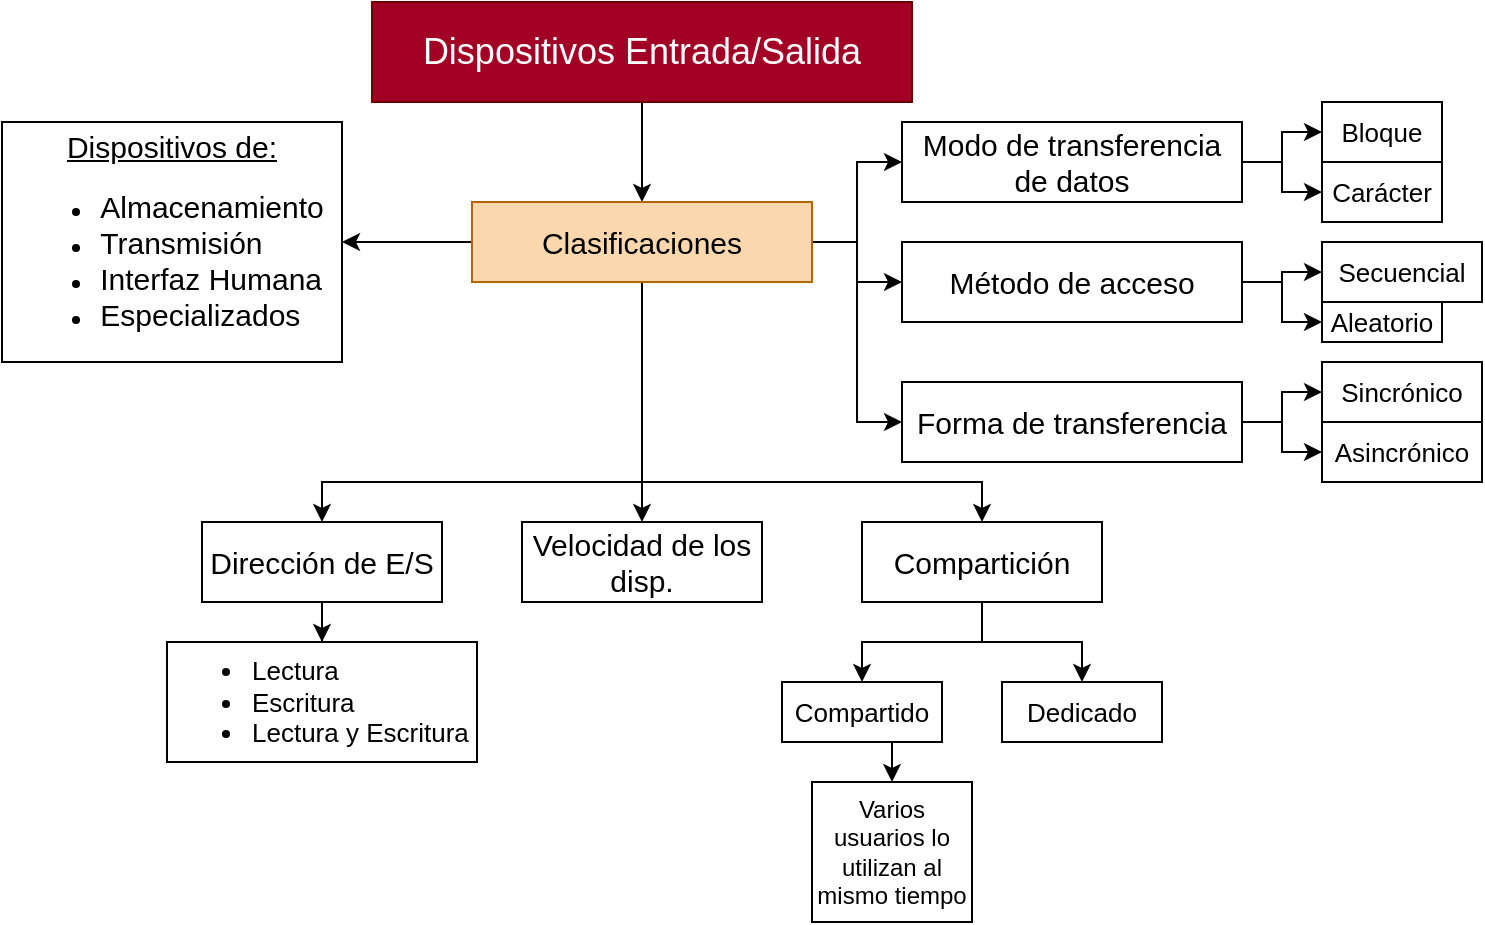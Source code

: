 <mxfile version="21.2.6" type="github">
  <diagram name="Página-1" id="bnr48KtmNe2BLuCu2KkL">
    <mxGraphModel dx="839" dy="492" grid="1" gridSize="10" guides="1" tooltips="1" connect="1" arrows="1" fold="1" page="1" pageScale="1" pageWidth="827" pageHeight="1169" math="0" shadow="0">
      <root>
        <mxCell id="0" />
        <mxCell id="1" parent="0" />
        <mxCell id="CKqWZd-cSWZV2FJ3GJAT-3" style="edgeStyle=orthogonalEdgeStyle;rounded=0;orthogonalLoop=1;jettySize=auto;html=1;exitX=0.5;exitY=1;exitDx=0;exitDy=0;" edge="1" parent="1" source="CKqWZd-cSWZV2FJ3GJAT-1" target="CKqWZd-cSWZV2FJ3GJAT-2">
          <mxGeometry relative="1" as="geometry" />
        </mxCell>
        <mxCell id="CKqWZd-cSWZV2FJ3GJAT-1" value="&lt;font style=&quot;font-size: 18px;&quot;&gt;Dispositivos Entrada/Salida&lt;/font&gt;" style="rounded=0;whiteSpace=wrap;html=1;fillColor=#a20025;strokeColor=#6F0000;fontColor=#ffffff;" vertex="1" parent="1">
          <mxGeometry x="235" y="30" width="270" height="50" as="geometry" />
        </mxCell>
        <mxCell id="CKqWZd-cSWZV2FJ3GJAT-27" style="edgeStyle=orthogonalEdgeStyle;rounded=0;orthogonalLoop=1;jettySize=auto;html=1;exitX=1;exitY=0.5;exitDx=0;exitDy=0;" edge="1" parent="1" source="CKqWZd-cSWZV2FJ3GJAT-2" target="CKqWZd-cSWZV2FJ3GJAT-4">
          <mxGeometry relative="1" as="geometry" />
        </mxCell>
        <mxCell id="CKqWZd-cSWZV2FJ3GJAT-28" style="edgeStyle=orthogonalEdgeStyle;rounded=0;orthogonalLoop=1;jettySize=auto;html=1;exitX=1;exitY=0.5;exitDx=0;exitDy=0;" edge="1" parent="1" source="CKqWZd-cSWZV2FJ3GJAT-2" target="CKqWZd-cSWZV2FJ3GJAT-10">
          <mxGeometry relative="1" as="geometry" />
        </mxCell>
        <mxCell id="CKqWZd-cSWZV2FJ3GJAT-30" style="edgeStyle=orthogonalEdgeStyle;rounded=0;orthogonalLoop=1;jettySize=auto;html=1;exitX=1;exitY=0.5;exitDx=0;exitDy=0;entryX=0;entryY=0.5;entryDx=0;entryDy=0;" edge="1" parent="1" source="CKqWZd-cSWZV2FJ3GJAT-2" target="CKqWZd-cSWZV2FJ3GJAT-29">
          <mxGeometry relative="1" as="geometry" />
        </mxCell>
        <mxCell id="CKqWZd-cSWZV2FJ3GJAT-50" style="edgeStyle=orthogonalEdgeStyle;rounded=0;orthogonalLoop=1;jettySize=auto;html=1;exitX=0;exitY=0.5;exitDx=0;exitDy=0;" edge="1" parent="1" source="CKqWZd-cSWZV2FJ3GJAT-2" target="CKqWZd-cSWZV2FJ3GJAT-49">
          <mxGeometry relative="1" as="geometry" />
        </mxCell>
        <mxCell id="CKqWZd-cSWZV2FJ3GJAT-65" style="edgeStyle=orthogonalEdgeStyle;rounded=0;orthogonalLoop=1;jettySize=auto;html=1;exitX=0.5;exitY=1;exitDx=0;exitDy=0;entryX=0.5;entryY=0;entryDx=0;entryDy=0;" edge="1" parent="1" source="CKqWZd-cSWZV2FJ3GJAT-2" target="CKqWZd-cSWZV2FJ3GJAT-58">
          <mxGeometry relative="1" as="geometry">
            <Array as="points">
              <mxPoint x="370" y="270" />
              <mxPoint x="210" y="270" />
            </Array>
          </mxGeometry>
        </mxCell>
        <mxCell id="CKqWZd-cSWZV2FJ3GJAT-66" style="edgeStyle=orthogonalEdgeStyle;rounded=0;orthogonalLoop=1;jettySize=auto;html=1;exitX=0.5;exitY=1;exitDx=0;exitDy=0;entryX=0.5;entryY=0;entryDx=0;entryDy=0;" edge="1" parent="1" source="CKqWZd-cSWZV2FJ3GJAT-2" target="CKqWZd-cSWZV2FJ3GJAT-52">
          <mxGeometry relative="1" as="geometry" />
        </mxCell>
        <mxCell id="CKqWZd-cSWZV2FJ3GJAT-67" style="edgeStyle=orthogonalEdgeStyle;rounded=0;orthogonalLoop=1;jettySize=auto;html=1;exitX=0.5;exitY=1;exitDx=0;exitDy=0;entryX=0.5;entryY=0;entryDx=0;entryDy=0;" edge="1" parent="1" source="CKqWZd-cSWZV2FJ3GJAT-2" target="CKqWZd-cSWZV2FJ3GJAT-35">
          <mxGeometry relative="1" as="geometry">
            <Array as="points">
              <mxPoint x="370" y="270" />
              <mxPoint x="540" y="270" />
            </Array>
          </mxGeometry>
        </mxCell>
        <mxCell id="CKqWZd-cSWZV2FJ3GJAT-2" value="&lt;font style=&quot;font-size: 15px;&quot;&gt;Clasificaciones&lt;/font&gt;" style="rounded=0;whiteSpace=wrap;html=1;fillColor=#fad7ac;strokeColor=#b46504;" vertex="1" parent="1">
          <mxGeometry x="285" y="130" width="170" height="40" as="geometry" />
        </mxCell>
        <mxCell id="CKqWZd-cSWZV2FJ3GJAT-25" style="edgeStyle=orthogonalEdgeStyle;rounded=0;orthogonalLoop=1;jettySize=auto;html=1;exitX=1;exitY=0.5;exitDx=0;exitDy=0;entryX=0;entryY=0.5;entryDx=0;entryDy=0;" edge="1" parent="1" source="CKqWZd-cSWZV2FJ3GJAT-4" target="CKqWZd-cSWZV2FJ3GJAT-8">
          <mxGeometry relative="1" as="geometry" />
        </mxCell>
        <mxCell id="CKqWZd-cSWZV2FJ3GJAT-26" style="edgeStyle=orthogonalEdgeStyle;rounded=0;orthogonalLoop=1;jettySize=auto;html=1;exitX=1;exitY=0.5;exitDx=0;exitDy=0;entryX=0;entryY=0.5;entryDx=0;entryDy=0;" edge="1" parent="1" source="CKqWZd-cSWZV2FJ3GJAT-4" target="CKqWZd-cSWZV2FJ3GJAT-6">
          <mxGeometry relative="1" as="geometry" />
        </mxCell>
        <mxCell id="CKqWZd-cSWZV2FJ3GJAT-4" value="&lt;font style=&quot;font-size: 15px;&quot;&gt;Modo de transferencia de datos&lt;/font&gt;" style="rounded=0;whiteSpace=wrap;html=1;" vertex="1" parent="1">
          <mxGeometry x="500" y="90" width="170" height="40" as="geometry" />
        </mxCell>
        <mxCell id="CKqWZd-cSWZV2FJ3GJAT-6" value="&lt;font style=&quot;font-size: 13px;&quot;&gt;Carácter&lt;/font&gt;" style="rounded=0;whiteSpace=wrap;html=1;" vertex="1" parent="1">
          <mxGeometry x="710" y="110" width="60" height="30" as="geometry" />
        </mxCell>
        <mxCell id="CKqWZd-cSWZV2FJ3GJAT-8" value="&lt;font style=&quot;font-size: 13px;&quot;&gt;Bloque&lt;/font&gt;" style="rounded=0;whiteSpace=wrap;html=1;" vertex="1" parent="1">
          <mxGeometry x="710" y="80" width="60" height="30" as="geometry" />
        </mxCell>
        <mxCell id="CKqWZd-cSWZV2FJ3GJAT-22" style="edgeStyle=orthogonalEdgeStyle;rounded=0;orthogonalLoop=1;jettySize=auto;html=1;exitX=1;exitY=0.5;exitDx=0;exitDy=0;entryX=0;entryY=0.5;entryDx=0;entryDy=0;" edge="1" parent="1" source="CKqWZd-cSWZV2FJ3GJAT-10" target="CKqWZd-cSWZV2FJ3GJAT-18">
          <mxGeometry relative="1" as="geometry" />
        </mxCell>
        <mxCell id="CKqWZd-cSWZV2FJ3GJAT-24" style="edgeStyle=orthogonalEdgeStyle;rounded=0;orthogonalLoop=1;jettySize=auto;html=1;exitX=1;exitY=0.5;exitDx=0;exitDy=0;entryX=0;entryY=0.5;entryDx=0;entryDy=0;" edge="1" parent="1" source="CKqWZd-cSWZV2FJ3GJAT-10" target="CKqWZd-cSWZV2FJ3GJAT-19">
          <mxGeometry relative="1" as="geometry" />
        </mxCell>
        <mxCell id="CKqWZd-cSWZV2FJ3GJAT-10" value="&lt;font style=&quot;font-size: 15px;&quot;&gt;Método de acceso&lt;/font&gt;" style="rounded=0;whiteSpace=wrap;html=1;" vertex="1" parent="1">
          <mxGeometry x="500" y="150" width="170" height="40" as="geometry" />
        </mxCell>
        <mxCell id="CKqWZd-cSWZV2FJ3GJAT-18" value="&lt;font style=&quot;font-size: 13px;&quot;&gt;Secuencial&lt;/font&gt;" style="rounded=0;whiteSpace=wrap;html=1;" vertex="1" parent="1">
          <mxGeometry x="710" y="150" width="80" height="30" as="geometry" />
        </mxCell>
        <mxCell id="CKqWZd-cSWZV2FJ3GJAT-19" value="&lt;font style=&quot;font-size: 13px;&quot;&gt;Aleatorio&lt;/font&gt;" style="rounded=0;whiteSpace=wrap;html=1;" vertex="1" parent="1">
          <mxGeometry x="710" y="180" width="60" height="20" as="geometry" />
        </mxCell>
        <mxCell id="CKqWZd-cSWZV2FJ3GJAT-33" style="edgeStyle=orthogonalEdgeStyle;rounded=0;orthogonalLoop=1;jettySize=auto;html=1;exitX=1;exitY=0.5;exitDx=0;exitDy=0;entryX=0;entryY=0.5;entryDx=0;entryDy=0;" edge="1" parent="1" source="CKqWZd-cSWZV2FJ3GJAT-29" target="CKqWZd-cSWZV2FJ3GJAT-31">
          <mxGeometry relative="1" as="geometry" />
        </mxCell>
        <mxCell id="CKqWZd-cSWZV2FJ3GJAT-34" style="edgeStyle=orthogonalEdgeStyle;rounded=0;orthogonalLoop=1;jettySize=auto;html=1;exitX=1;exitY=0.5;exitDx=0;exitDy=0;entryX=0;entryY=0.5;entryDx=0;entryDy=0;" edge="1" parent="1" source="CKqWZd-cSWZV2FJ3GJAT-29" target="CKqWZd-cSWZV2FJ3GJAT-32">
          <mxGeometry relative="1" as="geometry" />
        </mxCell>
        <mxCell id="CKqWZd-cSWZV2FJ3GJAT-29" value="&lt;font style=&quot;font-size: 15px;&quot;&gt;Forma de transferencia&lt;/font&gt;" style="rounded=0;whiteSpace=wrap;html=1;" vertex="1" parent="1">
          <mxGeometry x="500" y="220" width="170" height="40" as="geometry" />
        </mxCell>
        <mxCell id="CKqWZd-cSWZV2FJ3GJAT-31" value="&lt;font style=&quot;font-size: 13px;&quot;&gt;Sincrónico&lt;/font&gt;" style="rounded=0;whiteSpace=wrap;html=1;" vertex="1" parent="1">
          <mxGeometry x="710" y="210" width="80" height="30" as="geometry" />
        </mxCell>
        <mxCell id="CKqWZd-cSWZV2FJ3GJAT-32" value="&lt;font style=&quot;font-size: 13px;&quot;&gt;Asincrónico&lt;/font&gt;" style="rounded=0;whiteSpace=wrap;html=1;" vertex="1" parent="1">
          <mxGeometry x="710" y="240" width="80" height="30" as="geometry" />
        </mxCell>
        <mxCell id="CKqWZd-cSWZV2FJ3GJAT-61" style="edgeStyle=orthogonalEdgeStyle;rounded=0;orthogonalLoop=1;jettySize=auto;html=1;exitX=0.5;exitY=1;exitDx=0;exitDy=0;entryX=0.5;entryY=0;entryDx=0;entryDy=0;" edge="1" parent="1" source="CKqWZd-cSWZV2FJ3GJAT-35" target="CKqWZd-cSWZV2FJ3GJAT-40">
          <mxGeometry relative="1" as="geometry" />
        </mxCell>
        <mxCell id="CKqWZd-cSWZV2FJ3GJAT-62" style="edgeStyle=orthogonalEdgeStyle;rounded=0;orthogonalLoop=1;jettySize=auto;html=1;exitX=0.5;exitY=1;exitDx=0;exitDy=0;entryX=0.5;entryY=0;entryDx=0;entryDy=0;" edge="1" parent="1" source="CKqWZd-cSWZV2FJ3GJAT-35" target="CKqWZd-cSWZV2FJ3GJAT-39">
          <mxGeometry relative="1" as="geometry" />
        </mxCell>
        <mxCell id="CKqWZd-cSWZV2FJ3GJAT-35" value="&lt;font style=&quot;font-size: 15px;&quot;&gt;Compartición&lt;/font&gt;" style="rounded=0;whiteSpace=wrap;html=1;" vertex="1" parent="1">
          <mxGeometry x="480" y="290" width="120" height="40" as="geometry" />
        </mxCell>
        <mxCell id="CKqWZd-cSWZV2FJ3GJAT-39" value="&lt;font style=&quot;font-size: 13px;&quot;&gt;Dedicado&lt;/font&gt;" style="rounded=0;whiteSpace=wrap;html=1;" vertex="1" parent="1">
          <mxGeometry x="550" y="370" width="80" height="30" as="geometry" />
        </mxCell>
        <mxCell id="CKqWZd-cSWZV2FJ3GJAT-63" style="edgeStyle=orthogonalEdgeStyle;rounded=0;orthogonalLoop=1;jettySize=auto;html=1;exitX=0.5;exitY=1;exitDx=0;exitDy=0;entryX=0.5;entryY=0;entryDx=0;entryDy=0;" edge="1" parent="1" source="CKqWZd-cSWZV2FJ3GJAT-40" target="CKqWZd-cSWZV2FJ3GJAT-45">
          <mxGeometry relative="1" as="geometry" />
        </mxCell>
        <mxCell id="CKqWZd-cSWZV2FJ3GJAT-40" value="&lt;font style=&quot;font-size: 13px;&quot;&gt;Compartido&lt;/font&gt;" style="rounded=0;whiteSpace=wrap;html=1;" vertex="1" parent="1">
          <mxGeometry x="440" y="370" width="80" height="30" as="geometry" />
        </mxCell>
        <mxCell id="CKqWZd-cSWZV2FJ3GJAT-45" value="&lt;font style=&quot;font-size: 12px;&quot;&gt;Varios usuarios lo utilizan al mismo tiempo&lt;/font&gt;" style="rounded=0;whiteSpace=wrap;html=1;" vertex="1" parent="1">
          <mxGeometry x="455" y="420" width="80" height="70" as="geometry" />
        </mxCell>
        <mxCell id="CKqWZd-cSWZV2FJ3GJAT-49" value="&lt;div&gt;&lt;span style=&quot;font-size: 15px;&quot;&gt;&lt;u&gt;Dispositivos de:&lt;/u&gt;&lt;/span&gt;&lt;/div&gt;&lt;ul&gt;&lt;li style=&quot;text-align: left;&quot;&gt;&lt;font style=&quot;font-size: 15px;&quot;&gt;Almacenamiento&lt;/font&gt;&lt;/li&gt;&lt;li style=&quot;text-align: left;&quot;&gt;&lt;font style=&quot;font-size: 15px;&quot;&gt;Transmisión&amp;nbsp;&lt;/font&gt;&lt;/li&gt;&lt;li style=&quot;text-align: left;&quot;&gt;&lt;font style=&quot;font-size: 15px;&quot;&gt;Interfaz Humana&lt;/font&gt;&lt;/li&gt;&lt;li style=&quot;text-align: left;&quot;&gt;&lt;font style=&quot;font-size: 15px;&quot;&gt;Especializados&lt;/font&gt;&lt;/li&gt;&lt;/ul&gt;" style="rounded=0;whiteSpace=wrap;html=1;" vertex="1" parent="1">
          <mxGeometry x="50" y="90" width="170" height="120" as="geometry" />
        </mxCell>
        <mxCell id="CKqWZd-cSWZV2FJ3GJAT-52" value="&lt;font style=&quot;font-size: 15px;&quot;&gt;Velocidad de los disp.&lt;/font&gt;" style="rounded=0;whiteSpace=wrap;html=1;" vertex="1" parent="1">
          <mxGeometry x="310" y="290" width="120" height="40" as="geometry" />
        </mxCell>
        <mxCell id="CKqWZd-cSWZV2FJ3GJAT-69" style="edgeStyle=orthogonalEdgeStyle;rounded=0;orthogonalLoop=1;jettySize=auto;html=1;exitX=0.5;exitY=1;exitDx=0;exitDy=0;" edge="1" parent="1" source="CKqWZd-cSWZV2FJ3GJAT-58" target="CKqWZd-cSWZV2FJ3GJAT-68">
          <mxGeometry relative="1" as="geometry" />
        </mxCell>
        <mxCell id="CKqWZd-cSWZV2FJ3GJAT-58" value="&lt;font style=&quot;font-size: 15px;&quot;&gt;Dirección de E/S&lt;/font&gt;" style="rounded=0;whiteSpace=wrap;html=1;" vertex="1" parent="1">
          <mxGeometry x="150" y="290" width="120" height="40" as="geometry" />
        </mxCell>
        <mxCell id="CKqWZd-cSWZV2FJ3GJAT-68" value="&lt;ul style=&quot;font-size: 13px;&quot;&gt;&lt;li&gt;&lt;span style=&quot;&quot;&gt;Lectura&lt;/span&gt;&lt;/li&gt;&lt;li&gt;&lt;span style=&quot;&quot;&gt;Escritura&amp;nbsp;&lt;/span&gt;&lt;/li&gt;&lt;li&gt;&lt;span style=&quot;&quot;&gt;Lectura y Escritura&lt;/span&gt;&lt;/li&gt;&lt;/ul&gt;" style="rounded=0;whiteSpace=wrap;html=1;align=left;" vertex="1" parent="1">
          <mxGeometry x="132.5" y="350" width="155" height="60" as="geometry" />
        </mxCell>
      </root>
    </mxGraphModel>
  </diagram>
</mxfile>
